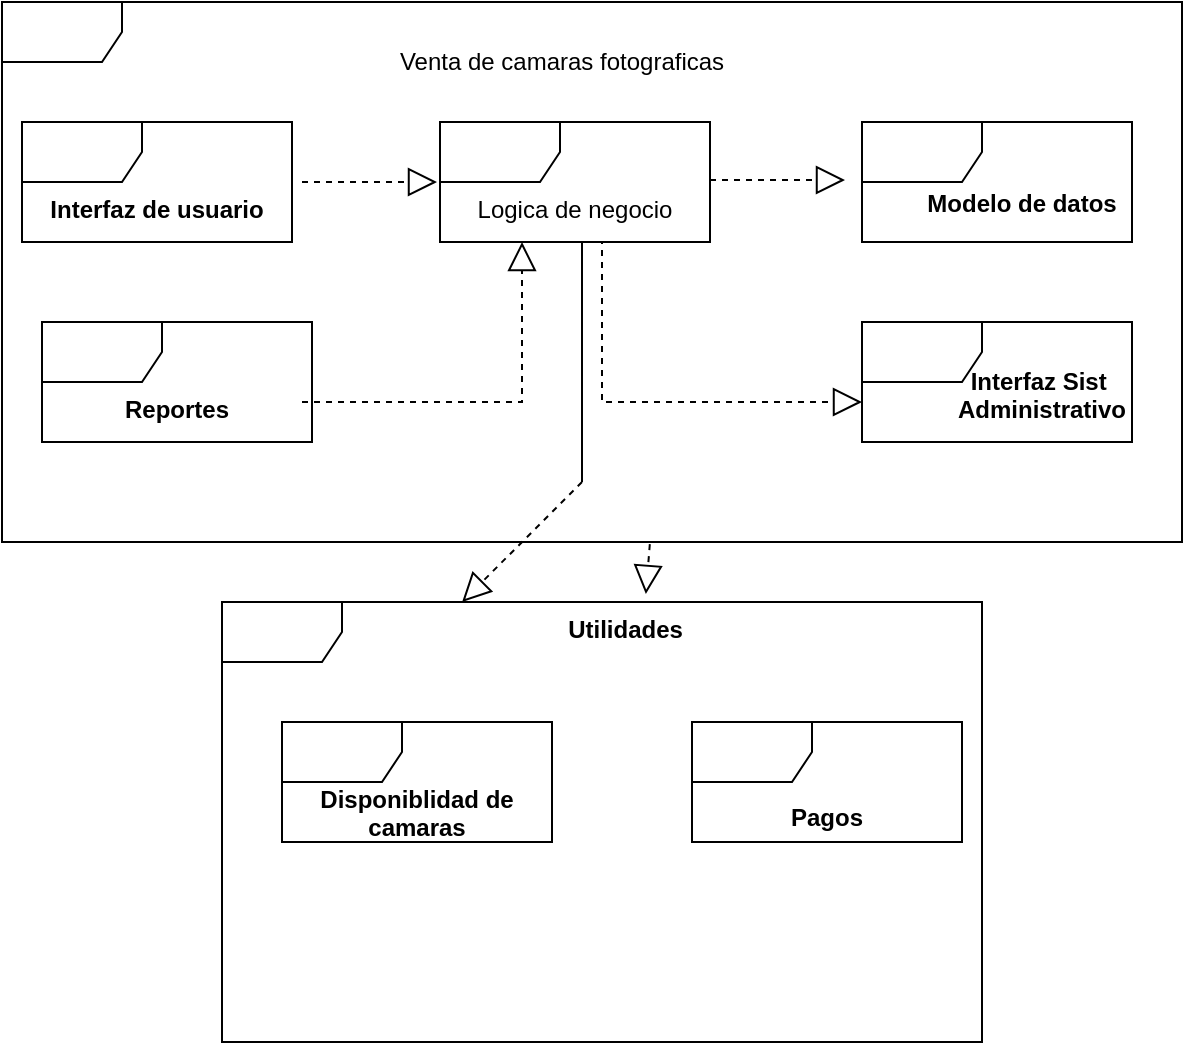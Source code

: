 <mxfile version="20.0.1" type="device"><diagram id="x3ehkcZp5lRHfyGrqG4t" name="Page-1"><mxGraphModel dx="763" dy="421" grid="1" gridSize="10" guides="1" tooltips="1" connect="1" arrows="1" fold="1" page="1" pageScale="1" pageWidth="827" pageHeight="1169" math="0" shadow="0"><root><mxCell id="0"/><mxCell id="1" parent="0"/><mxCell id="ROZ1K5bW8XImMqlbJZkt-1" value="" style="shape=umlFrame;whiteSpace=wrap;html=1;" vertex="1" parent="1"><mxGeometry y="180" width="590" height="270" as="geometry"/></mxCell><mxCell id="ROZ1K5bW8XImMqlbJZkt-2" value="" style="shape=umlFrame;whiteSpace=wrap;html=1;" vertex="1" parent="1"><mxGeometry x="10" y="240" width="135" height="60" as="geometry"/></mxCell><mxCell id="ROZ1K5bW8XImMqlbJZkt-3" value="" style="shape=umlFrame;whiteSpace=wrap;html=1;" vertex="1" parent="1"><mxGeometry x="219" y="240" width="135" height="60" as="geometry"/></mxCell><mxCell id="ROZ1K5bW8XImMqlbJZkt-4" value="" style="shape=umlFrame;whiteSpace=wrap;html=1;" vertex="1" parent="1"><mxGeometry x="430" y="240" width="135" height="60" as="geometry"/></mxCell><mxCell id="ROZ1K5bW8XImMqlbJZkt-5" value="" style="shape=umlFrame;whiteSpace=wrap;html=1;" vertex="1" parent="1"><mxGeometry x="20" y="340" width="135" height="60" as="geometry"/></mxCell><mxCell id="ROZ1K5bW8XImMqlbJZkt-6" value="" style="shape=umlFrame;whiteSpace=wrap;html=1;" vertex="1" parent="1"><mxGeometry x="430" y="340" width="135" height="60" as="geometry"/></mxCell><mxCell id="ROZ1K5bW8XImMqlbJZkt-7" value="" style="endArrow=block;dashed=1;endFill=0;endSize=12;html=1;rounded=0;" edge="1" parent="1"><mxGeometry width="160" relative="1" as="geometry"><mxPoint x="150" y="270" as="sourcePoint"/><mxPoint x="217.5" y="270" as="targetPoint"/><Array as="points"><mxPoint x="217.5" y="270"/></Array></mxGeometry></mxCell><mxCell id="ROZ1K5bW8XImMqlbJZkt-8" value="" style="endArrow=block;dashed=1;endFill=0;endSize=12;html=1;rounded=0;" edge="1" parent="1"><mxGeometry width="160" relative="1" as="geometry"><mxPoint x="354" y="269" as="sourcePoint"/><mxPoint x="421.5" y="269" as="targetPoint"/><Array as="points"><mxPoint x="421.5" y="269"/></Array></mxGeometry></mxCell><mxCell id="ROZ1K5bW8XImMqlbJZkt-9" value="" style="endArrow=block;dashed=1;endFill=0;endSize=12;html=1;rounded=0;" edge="1" parent="1"><mxGeometry width="160" relative="1" as="geometry"><mxPoint x="150" y="380" as="sourcePoint"/><mxPoint x="260" y="300" as="targetPoint"/><Array as="points"><mxPoint x="150" y="380"/><mxPoint x="260" y="380"/></Array></mxGeometry></mxCell><mxCell id="ROZ1K5bW8XImMqlbJZkt-10" value="" style="endArrow=block;dashed=1;endFill=0;endSize=12;html=1;rounded=0;" edge="1" parent="1"><mxGeometry width="160" relative="1" as="geometry"><mxPoint x="290" y="300" as="sourcePoint"/><mxPoint x="430" y="380" as="targetPoint"/><Array as="points"><mxPoint x="320" y="300"/><mxPoint x="300" y="300"/><mxPoint x="300" y="380"/></Array></mxGeometry></mxCell><mxCell id="ROZ1K5bW8XImMqlbJZkt-11" value="" style="endArrow=block;dashed=1;endFill=0;endSize=12;html=1;rounded=0;entryX=0.316;entryY=0;entryDx=0;entryDy=0;entryPerimeter=0;" edge="1" parent="1"><mxGeometry width="160" relative="1" as="geometry"><mxPoint x="290" y="420" as="sourcePoint"/><mxPoint x="230.08" y="480" as="targetPoint"/><Array as="points"><mxPoint x="290" y="300"/><mxPoint x="290" y="420"/></Array></mxGeometry></mxCell><mxCell id="ROZ1K5bW8XImMqlbJZkt-12" value="" style="endArrow=block;dashed=1;endFill=0;endSize=12;html=1;rounded=0;exitX=0.549;exitY=1.004;exitDx=0;exitDy=0;exitPerimeter=0;entryX=0.571;entryY=-0.154;entryDx=0;entryDy=0;entryPerimeter=0;" edge="1" parent="1"><mxGeometry width="160" relative="1" as="geometry"><mxPoint x="323.91" y="451.08" as="sourcePoint"/><mxPoint x="321.938" y="475.996" as="targetPoint"/></mxGeometry></mxCell><mxCell id="ROZ1K5bW8XImMqlbJZkt-13" value="" style="shape=umlFrame;whiteSpace=wrap;html=1;" vertex="1" parent="1"><mxGeometry x="110" y="480" width="380" height="220" as="geometry"/></mxCell><mxCell id="ROZ1K5bW8XImMqlbJZkt-14" value="Utilidades" style="text;align=center;fontStyle=1;verticalAlign=middle;spacingLeft=3;spacingRight=3;strokeColor=none;rotatable=0;points=[[0,0.5],[1,0.5]];portConstraint=eastwest;" vertex="1" parent="1"><mxGeometry x="240" y="480" width="143.5" height="26" as="geometry"/></mxCell><mxCell id="ROZ1K5bW8XImMqlbJZkt-15" value="" style="shape=umlFrame;whiteSpace=wrap;html=1;" vertex="1" parent="1"><mxGeometry x="140" y="540" width="135" height="60" as="geometry"/></mxCell><mxCell id="ROZ1K5bW8XImMqlbJZkt-16" value="Disponiblidad de&#10;camaras" style="text;align=center;fontStyle=1;verticalAlign=middle;spacingLeft=3;spacingRight=3;strokeColor=none;rotatable=0;points=[[0,0.5],[1,0.5]];portConstraint=eastwest;" vertex="1" parent="1"><mxGeometry x="167.5" y="572" width="80" height="26" as="geometry"/></mxCell><mxCell id="ROZ1K5bW8XImMqlbJZkt-17" value="" style="shape=umlFrame;whiteSpace=wrap;html=1;" vertex="1" parent="1"><mxGeometry x="345" y="540" width="135" height="60" as="geometry"/></mxCell><mxCell id="ROZ1K5bW8XImMqlbJZkt-18" value="Pagos" style="text;align=center;fontStyle=1;verticalAlign=middle;spacingLeft=3;spacingRight=3;strokeColor=none;rotatable=0;points=[[0,0.5],[1,0.5]];portConstraint=eastwest;" vertex="1" parent="1"><mxGeometry x="372.5" y="574" width="80" height="26" as="geometry"/></mxCell><mxCell id="ROZ1K5bW8XImMqlbJZkt-19" value="Venta de camaras fotograficas" style="text;html=1;strokeColor=none;fillColor=none;align=center;verticalAlign=middle;whiteSpace=wrap;rounded=0;" vertex="1" parent="1"><mxGeometry x="195" y="195" width="170" height="30" as="geometry"/></mxCell><mxCell id="ROZ1K5bW8XImMqlbJZkt-20" value="Interfaz de usuario" style="text;align=center;fontStyle=1;verticalAlign=middle;spacingLeft=3;spacingRight=3;strokeColor=none;rotatable=0;points=[[0,0.5],[1,0.5]];portConstraint=eastwest;" vertex="1" parent="1"><mxGeometry x="37.5" y="270" width="80" height="26" as="geometry"/></mxCell><mxCell id="ROZ1K5bW8XImMqlbJZkt-21" value="Logica de negocio" style="text;align=center;fontStyle=0;verticalAlign=middle;spacingLeft=3;spacingRight=3;strokeColor=none;rotatable=0;points=[[0,0.5],[1,0.5]];portConstraint=eastwest;" vertex="1" parent="1"><mxGeometry x="246.5" y="270" width="80" height="26" as="geometry"/></mxCell><mxCell id="ROZ1K5bW8XImMqlbJZkt-22" value="Modelo de datos&#10;" style="text;align=center;fontStyle=1;verticalAlign=middle;spacingLeft=3;spacingRight=3;strokeColor=none;rotatable=0;points=[[0,0.5],[1,0.5]];portConstraint=eastwest;" vertex="1" parent="1"><mxGeometry x="470" y="274" width="80" height="26" as="geometry"/></mxCell><mxCell id="ROZ1K5bW8XImMqlbJZkt-23" value="Reportes" style="text;align=center;fontStyle=1;verticalAlign=middle;spacingLeft=3;spacingRight=3;strokeColor=none;rotatable=0;points=[[0,0.5],[1,0.5]];portConstraint=eastwest;" vertex="1" parent="1"><mxGeometry x="47.5" y="370" width="80" height="26" as="geometry"/></mxCell><mxCell id="ROZ1K5bW8XImMqlbJZkt-24" value="Interfaz Sist &#10;Administrativo&#10;" style="text;align=center;fontStyle=1;verticalAlign=middle;spacingLeft=3;spacingRight=3;strokeColor=none;rotatable=0;points=[[0,0.5],[1,0.5]];portConstraint=eastwest;" vertex="1" parent="1"><mxGeometry x="480" y="370" width="80" height="26" as="geometry"/></mxCell></root></mxGraphModel></diagram></mxfile>